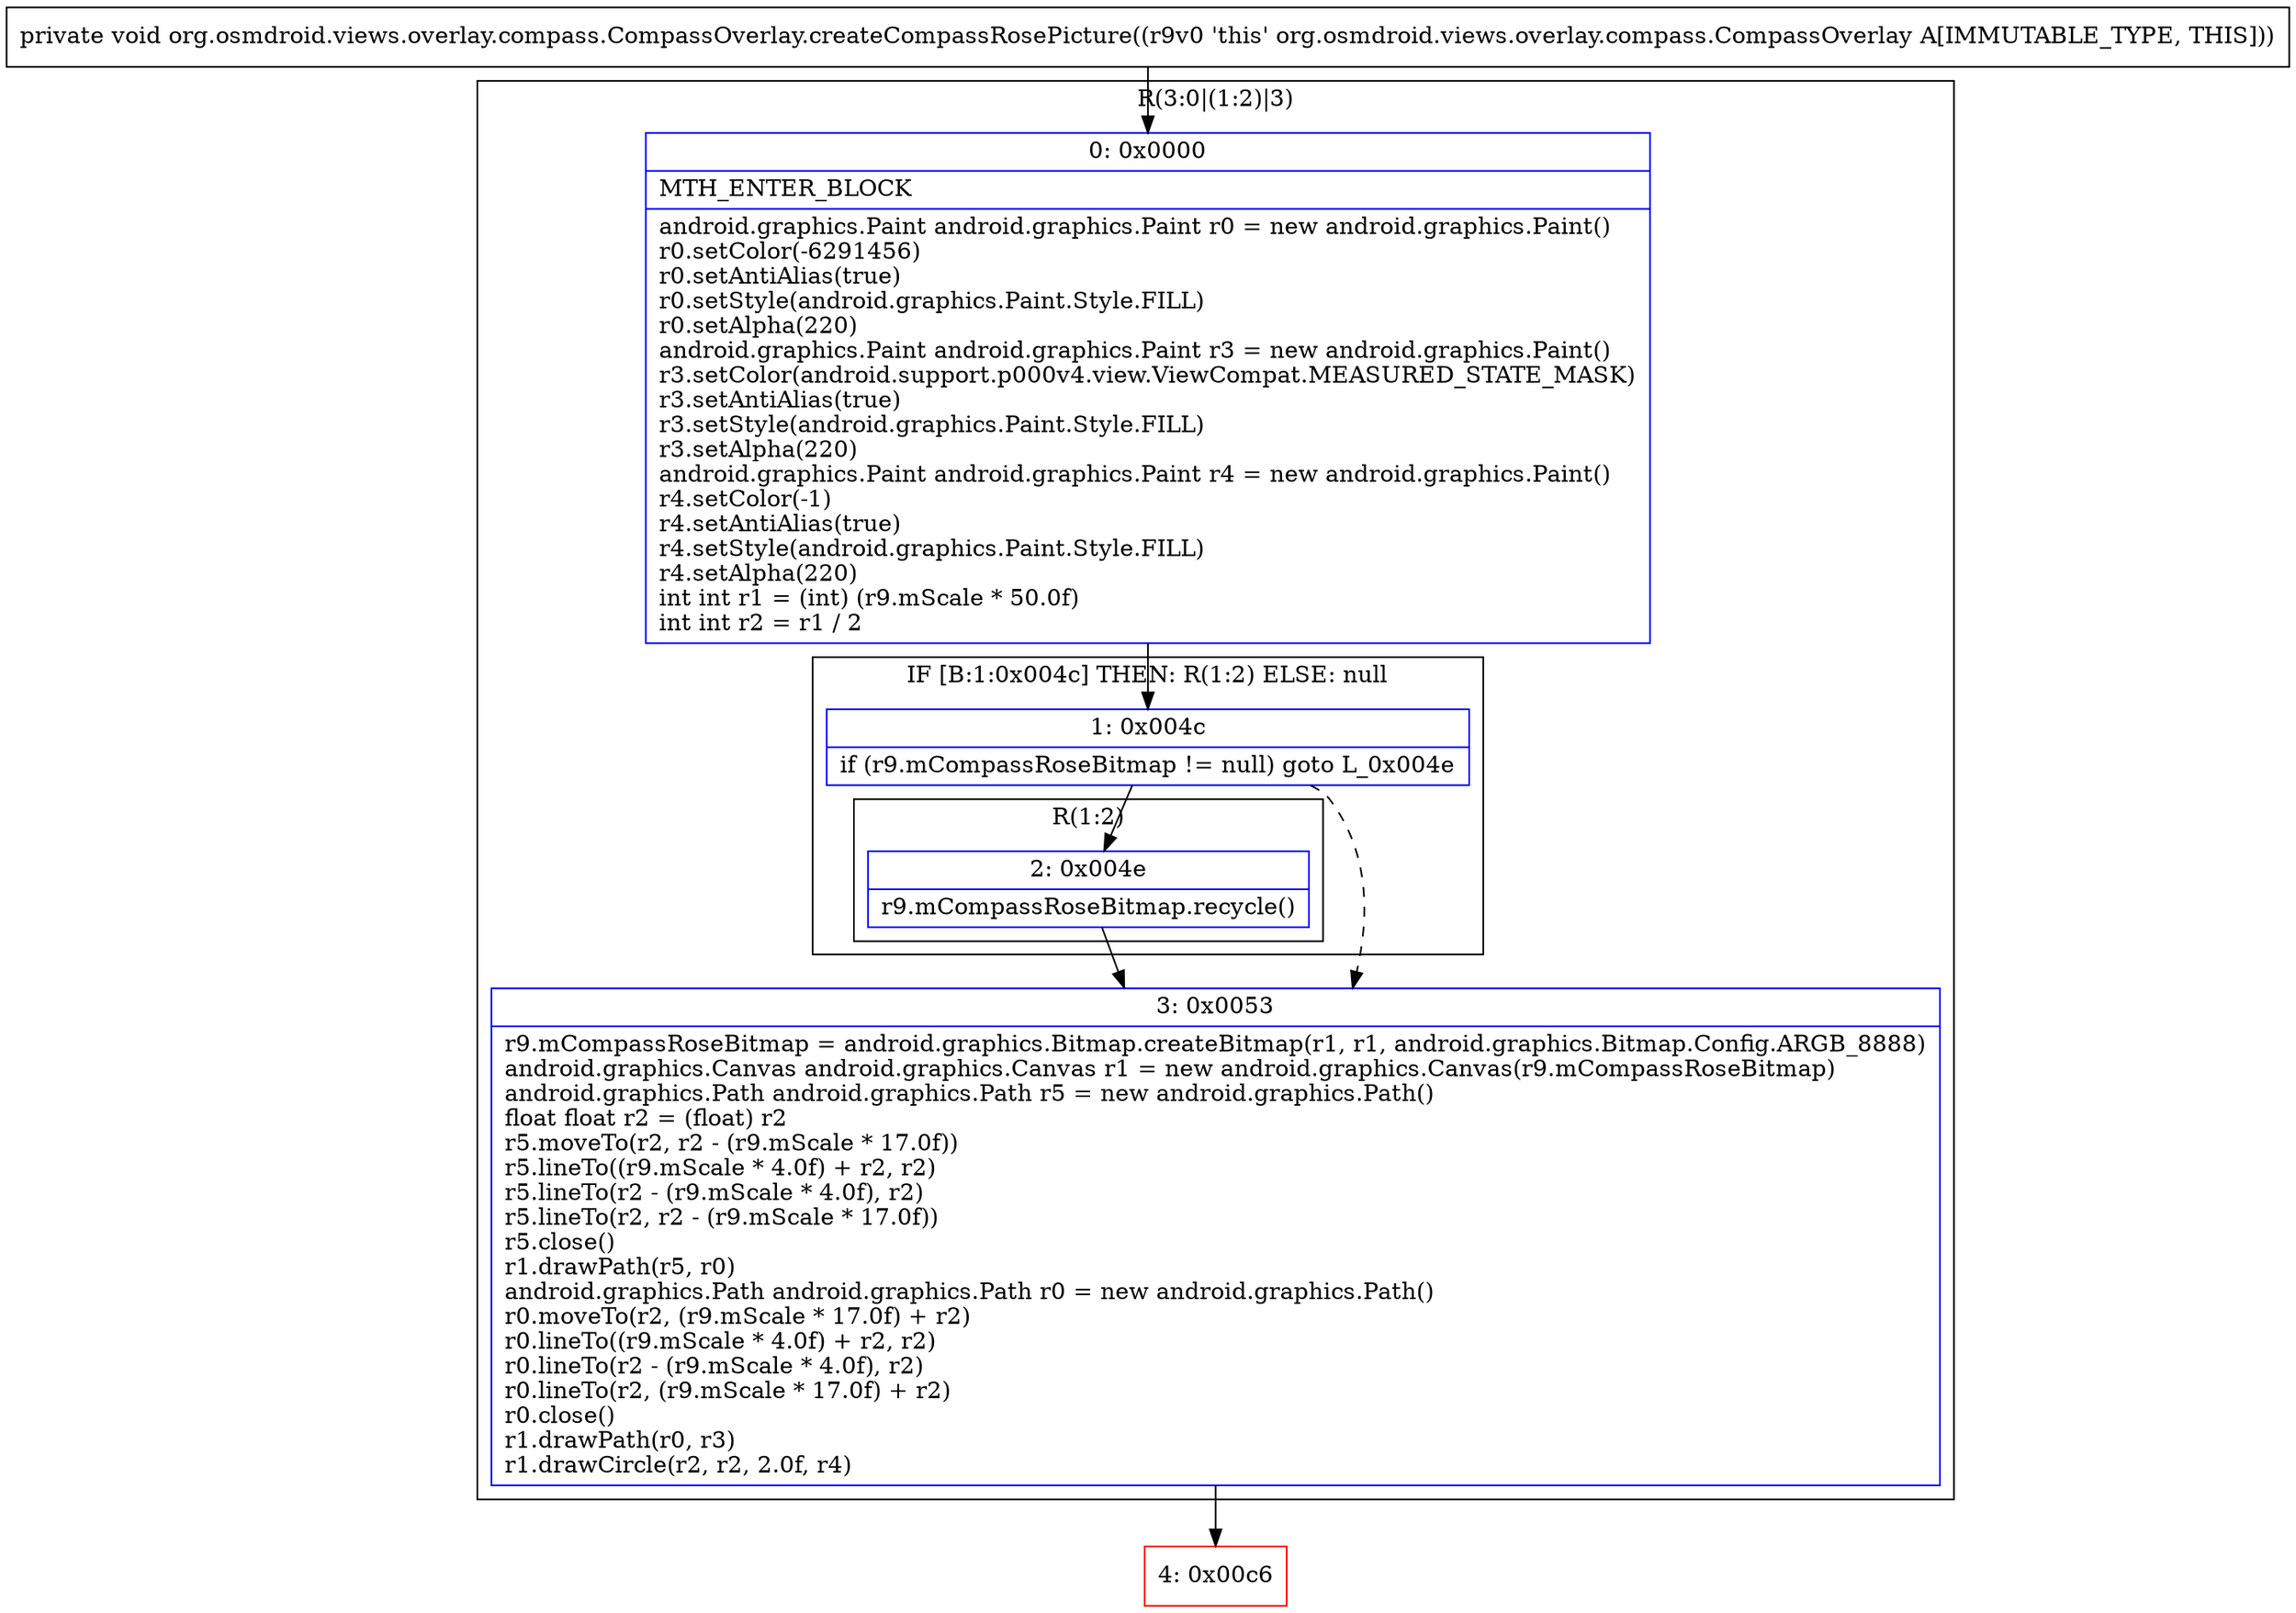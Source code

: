 digraph "CFG fororg.osmdroid.views.overlay.compass.CompassOverlay.createCompassRosePicture()V" {
subgraph cluster_Region_1505639208 {
label = "R(3:0|(1:2)|3)";
node [shape=record,color=blue];
Node_0 [shape=record,label="{0\:\ 0x0000|MTH_ENTER_BLOCK\l|android.graphics.Paint android.graphics.Paint r0 = new android.graphics.Paint()\lr0.setColor(\-6291456)\lr0.setAntiAlias(true)\lr0.setStyle(android.graphics.Paint.Style.FILL)\lr0.setAlpha(220)\landroid.graphics.Paint android.graphics.Paint r3 = new android.graphics.Paint()\lr3.setColor(android.support.p000v4.view.ViewCompat.MEASURED_STATE_MASK)\lr3.setAntiAlias(true)\lr3.setStyle(android.graphics.Paint.Style.FILL)\lr3.setAlpha(220)\landroid.graphics.Paint android.graphics.Paint r4 = new android.graphics.Paint()\lr4.setColor(\-1)\lr4.setAntiAlias(true)\lr4.setStyle(android.graphics.Paint.Style.FILL)\lr4.setAlpha(220)\lint int r1 = (int) (r9.mScale * 50.0f)\lint int r2 = r1 \/ 2\l}"];
subgraph cluster_IfRegion_1038583251 {
label = "IF [B:1:0x004c] THEN: R(1:2) ELSE: null";
node [shape=record,color=blue];
Node_1 [shape=record,label="{1\:\ 0x004c|if (r9.mCompassRoseBitmap != null) goto L_0x004e\l}"];
subgraph cluster_Region_1878862820 {
label = "R(1:2)";
node [shape=record,color=blue];
Node_2 [shape=record,label="{2\:\ 0x004e|r9.mCompassRoseBitmap.recycle()\l}"];
}
}
Node_3 [shape=record,label="{3\:\ 0x0053|r9.mCompassRoseBitmap = android.graphics.Bitmap.createBitmap(r1, r1, android.graphics.Bitmap.Config.ARGB_8888)\landroid.graphics.Canvas android.graphics.Canvas r1 = new android.graphics.Canvas(r9.mCompassRoseBitmap)\landroid.graphics.Path android.graphics.Path r5 = new android.graphics.Path()\lfloat float r2 = (float) r2\lr5.moveTo(r2, r2 \- (r9.mScale * 17.0f))\lr5.lineTo((r9.mScale * 4.0f) + r2, r2)\lr5.lineTo(r2 \- (r9.mScale * 4.0f), r2)\lr5.lineTo(r2, r2 \- (r9.mScale * 17.0f))\lr5.close()\lr1.drawPath(r5, r0)\landroid.graphics.Path android.graphics.Path r0 = new android.graphics.Path()\lr0.moveTo(r2, (r9.mScale * 17.0f) + r2)\lr0.lineTo((r9.mScale * 4.0f) + r2, r2)\lr0.lineTo(r2 \- (r9.mScale * 4.0f), r2)\lr0.lineTo(r2, (r9.mScale * 17.0f) + r2)\lr0.close()\lr1.drawPath(r0, r3)\lr1.drawCircle(r2, r2, 2.0f, r4)\l}"];
}
Node_4 [shape=record,color=red,label="{4\:\ 0x00c6}"];
MethodNode[shape=record,label="{private void org.osmdroid.views.overlay.compass.CompassOverlay.createCompassRosePicture((r9v0 'this' org.osmdroid.views.overlay.compass.CompassOverlay A[IMMUTABLE_TYPE, THIS])) }"];
MethodNode -> Node_0;
Node_0 -> Node_1;
Node_1 -> Node_2;
Node_1 -> Node_3[style=dashed];
Node_2 -> Node_3;
Node_3 -> Node_4;
}

